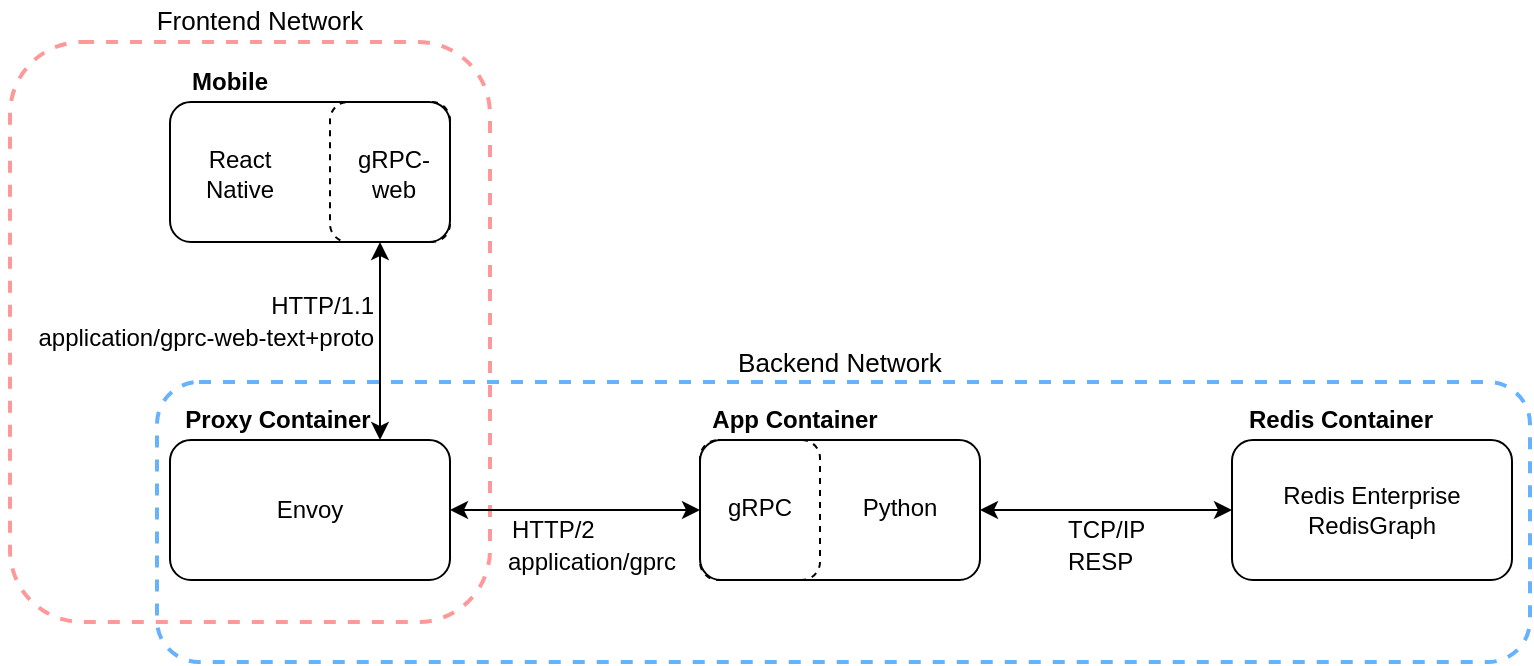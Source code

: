 <mxfile version="14.4.3" type="device"><diagram id="_PIGBV-hzR3VlXwFDUHI" name="Page-1"><mxGraphModel dx="1086" dy="806" grid="1" gridSize="10" guides="1" tooltips="1" connect="1" arrows="1" fold="1" page="1" pageScale="1" pageWidth="850" pageHeight="1100" math="0" shadow="0"><root><mxCell id="0"/><mxCell id="1" parent="0"/><mxCell id="NOxgSjctijcczLfhCO24-14" value="" style="rounded=1;whiteSpace=wrap;html=1;dashed=1;fillColor=none;strokeColor=#66B2FF;strokeWidth=2;" parent="1" vertex="1"><mxGeometry x="83.5" y="470" width="686.5" height="140" as="geometry"/></mxCell><mxCell id="NOxgSjctijcczLfhCO24-13" value="" style="rounded=1;whiteSpace=wrap;html=1;dashed=1;fillColor=none;strokeColor=#FF9999;strokeWidth=2;" parent="1" vertex="1"><mxGeometry x="10" y="300" width="240" height="290" as="geometry"/></mxCell><mxCell id="NOxgSjctijcczLfhCO24-1" value="" style="rounded=1;whiteSpace=wrap;html=1;" parent="1" vertex="1"><mxGeometry x="90" y="330" width="140" height="70" as="geometry"/></mxCell><mxCell id="NOxgSjctijcczLfhCO24-2" value="Envoy" style="rounded=1;whiteSpace=wrap;html=1;" parent="1" vertex="1"><mxGeometry x="90" y="499" width="140" height="70" as="geometry"/></mxCell><mxCell id="NOxgSjctijcczLfhCO24-3" value="" style="rounded=1;whiteSpace=wrap;html=1;" parent="1" vertex="1"><mxGeometry x="355" y="499" width="140" height="70" as="geometry"/></mxCell><mxCell id="NOxgSjctijcczLfhCO24-6" value="Redis Enterprise&lt;br&gt;RedisGraph" style="rounded=1;whiteSpace=wrap;html=1;" parent="1" vertex="1"><mxGeometry x="621" y="499" width="140" height="70" as="geometry"/></mxCell><mxCell id="NOxgSjctijcczLfhCO24-15" value="Backend Network" style="text;html=1;strokeColor=none;fillColor=none;align=center;verticalAlign=middle;whiteSpace=wrap;rounded=0;dashed=1;fontSize=13;" parent="1" vertex="1"><mxGeometry x="370" y="450" width="110" height="20" as="geometry"/></mxCell><mxCell id="NOxgSjctijcczLfhCO24-16" value="Frontend Network" style="text;html=1;strokeColor=none;fillColor=none;align=center;verticalAlign=middle;whiteSpace=wrap;rounded=0;dashed=1;fontSize=13;" parent="1" vertex="1"><mxGeometry x="80" y="279" width="110" height="20" as="geometry"/></mxCell><mxCell id="NOxgSjctijcczLfhCO24-17" style="edgeStyle=orthogonalEdgeStyle;rounded=0;orthogonalLoop=1;jettySize=auto;html=1;exitX=0.5;exitY=1;exitDx=0;exitDy=0;" parent="1" source="NOxgSjctijcczLfhCO24-16" target="NOxgSjctijcczLfhCO24-16" edge="1"><mxGeometry relative="1" as="geometry"/></mxCell><mxCell id="NOxgSjctijcczLfhCO24-19" value="" style="rounded=1;whiteSpace=wrap;html=1;dashed=1;fillColor=none;" parent="1" vertex="1"><mxGeometry x="170" y="330" width="60" height="70" as="geometry"/></mxCell><mxCell id="NOxgSjctijcczLfhCO24-20" value="Mobile" style="text;html=1;strokeColor=none;fillColor=none;align=center;verticalAlign=middle;whiteSpace=wrap;rounded=0;dashed=1;fontStyle=1" parent="1" vertex="1"><mxGeometry x="100" y="310" width="40" height="20" as="geometry"/></mxCell><mxCell id="NOxgSjctijcczLfhCO24-21" value="gRPC-web" style="text;html=1;strokeColor=none;fillColor=none;align=center;verticalAlign=middle;whiteSpace=wrap;rounded=0;dashed=1;" parent="1" vertex="1"><mxGeometry x="177" y="351" width="50" height="30" as="geometry"/></mxCell><mxCell id="NOxgSjctijcczLfhCO24-23" value="React Native" style="text;html=1;strokeColor=none;fillColor=none;align=center;verticalAlign=middle;whiteSpace=wrap;rounded=0;dashed=1;" parent="1" vertex="1"><mxGeometry x="100" y="356" width="50" height="20" as="geometry"/></mxCell><mxCell id="NOxgSjctijcczLfhCO24-25" value="Proxy Container" style="text;html=1;strokeColor=none;fillColor=none;align=center;verticalAlign=middle;whiteSpace=wrap;rounded=0;dashed=1;fontStyle=1" parent="1" vertex="1"><mxGeometry x="94" y="479" width="100" height="20" as="geometry"/></mxCell><mxCell id="NOxgSjctijcczLfhCO24-26" value="" style="endArrow=classic;startArrow=classic;html=1;entryX=0.75;entryY=0;entryDx=0;entryDy=0;exitX=0.75;exitY=1;exitDx=0;exitDy=0;" parent="1" source="NOxgSjctijcczLfhCO24-1" target="NOxgSjctijcczLfhCO24-2" edge="1"><mxGeometry width="50" height="50" relative="1" as="geometry"><mxPoint x="210" y="420" as="sourcePoint"/><mxPoint x="340" y="365" as="targetPoint"/></mxGeometry></mxCell><mxCell id="NOxgSjctijcczLfhCO24-27" value="HTTP/1.1" style="text;html=1;strokeColor=none;fillColor=none;align=right;verticalAlign=middle;whiteSpace=wrap;rounded=0;dashed=1;" parent="1" vertex="1"><mxGeometry x="134" y="422" width="60" height="20" as="geometry"/></mxCell><mxCell id="NOxgSjctijcczLfhCO24-29" value="application/gprc-web-text+proto" style="text;html=1;strokeColor=none;fillColor=none;align=right;verticalAlign=middle;whiteSpace=wrap;rounded=0;dashed=1;" parent="1" vertex="1"><mxGeometry x="5" y="436" width="189" height="24" as="geometry"/></mxCell><mxCell id="NOxgSjctijcczLfhCO24-33" value="" style="endArrow=classic;startArrow=classic;html=1;exitX=1;exitY=0.5;exitDx=0;exitDy=0;entryX=0;entryY=0.5;entryDx=0;entryDy=0;" parent="1" source="NOxgSjctijcczLfhCO24-2" target="NOxgSjctijcczLfhCO24-37" edge="1"><mxGeometry width="50" height="50" relative="1" as="geometry"><mxPoint x="194" y="600" as="sourcePoint"/><mxPoint x="350" y="534" as="targetPoint"/></mxGeometry></mxCell><mxCell id="NOxgSjctijcczLfhCO24-34" value="HTTP/2" style="text;html=1;strokeColor=none;fillColor=none;align=left;verticalAlign=middle;whiteSpace=wrap;rounded=0;dashed=1;" parent="1" vertex="1"><mxGeometry x="258.5" y="534" width="60" height="20" as="geometry"/></mxCell><mxCell id="NOxgSjctijcczLfhCO24-35" value="application/gprc" style="text;html=1;strokeColor=none;fillColor=none;align=left;verticalAlign=middle;whiteSpace=wrap;rounded=0;dashed=1;" parent="1" vertex="1"><mxGeometry x="256.5" y="548" width="89" height="24" as="geometry"/></mxCell><mxCell id="NOxgSjctijcczLfhCO24-36" value="App Container" style="text;html=1;strokeColor=none;fillColor=none;align=center;verticalAlign=middle;whiteSpace=wrap;rounded=0;dashed=1;fontStyle=1" parent="1" vertex="1"><mxGeometry x="355" y="479" width="95" height="20" as="geometry"/></mxCell><mxCell id="NOxgSjctijcczLfhCO24-37" value="" style="rounded=1;whiteSpace=wrap;html=1;dashed=1;fillColor=none;" parent="1" vertex="1"><mxGeometry x="355" y="499" width="60" height="70" as="geometry"/></mxCell><mxCell id="NOxgSjctijcczLfhCO24-38" value="gRPC" style="text;html=1;strokeColor=none;fillColor=none;align=center;verticalAlign=middle;whiteSpace=wrap;rounded=0;dashed=1;" parent="1" vertex="1"><mxGeometry x="360" y="518" width="50" height="30" as="geometry"/></mxCell><mxCell id="NOxgSjctijcczLfhCO24-39" value="Python" style="text;html=1;strokeColor=none;fillColor=none;align=center;verticalAlign=middle;whiteSpace=wrap;rounded=0;dashed=1;" parent="1" vertex="1"><mxGeometry x="430" y="523" width="50" height="20" as="geometry"/></mxCell><mxCell id="NOxgSjctijcczLfhCO24-46" value="Redis Container" style="text;html=1;strokeColor=none;fillColor=none;align=center;verticalAlign=middle;whiteSpace=wrap;rounded=0;dashed=1;fontStyle=1" parent="1" vertex="1"><mxGeometry x="626" y="479" width="99" height="20" as="geometry"/></mxCell><mxCell id="NOxgSjctijcczLfhCO24-51" value="" style="endArrow=classic;startArrow=classic;html=1;exitX=1;exitY=0.5;exitDx=0;exitDy=0;" parent="1" source="NOxgSjctijcczLfhCO24-3" target="NOxgSjctijcczLfhCO24-6" edge="1"><mxGeometry width="50" height="50" relative="1" as="geometry"><mxPoint x="495" y="530" as="sourcePoint"/><mxPoint x="620" y="532" as="targetPoint"/></mxGeometry></mxCell><mxCell id="NOxgSjctijcczLfhCO24-54" value="TCP/IP" style="text;html=1;strokeColor=none;fillColor=none;align=left;verticalAlign=middle;whiteSpace=wrap;rounded=0;dashed=1;" parent="1" vertex="1"><mxGeometry x="537" y="534" width="60" height="20" as="geometry"/></mxCell><mxCell id="NOxgSjctijcczLfhCO24-55" value="RESP" style="text;html=1;strokeColor=none;fillColor=none;align=left;verticalAlign=middle;whiteSpace=wrap;rounded=0;dashed=1;" parent="1" vertex="1"><mxGeometry x="537" y="548" width="89" height="24" as="geometry"/></mxCell></root></mxGraphModel></diagram></mxfile>